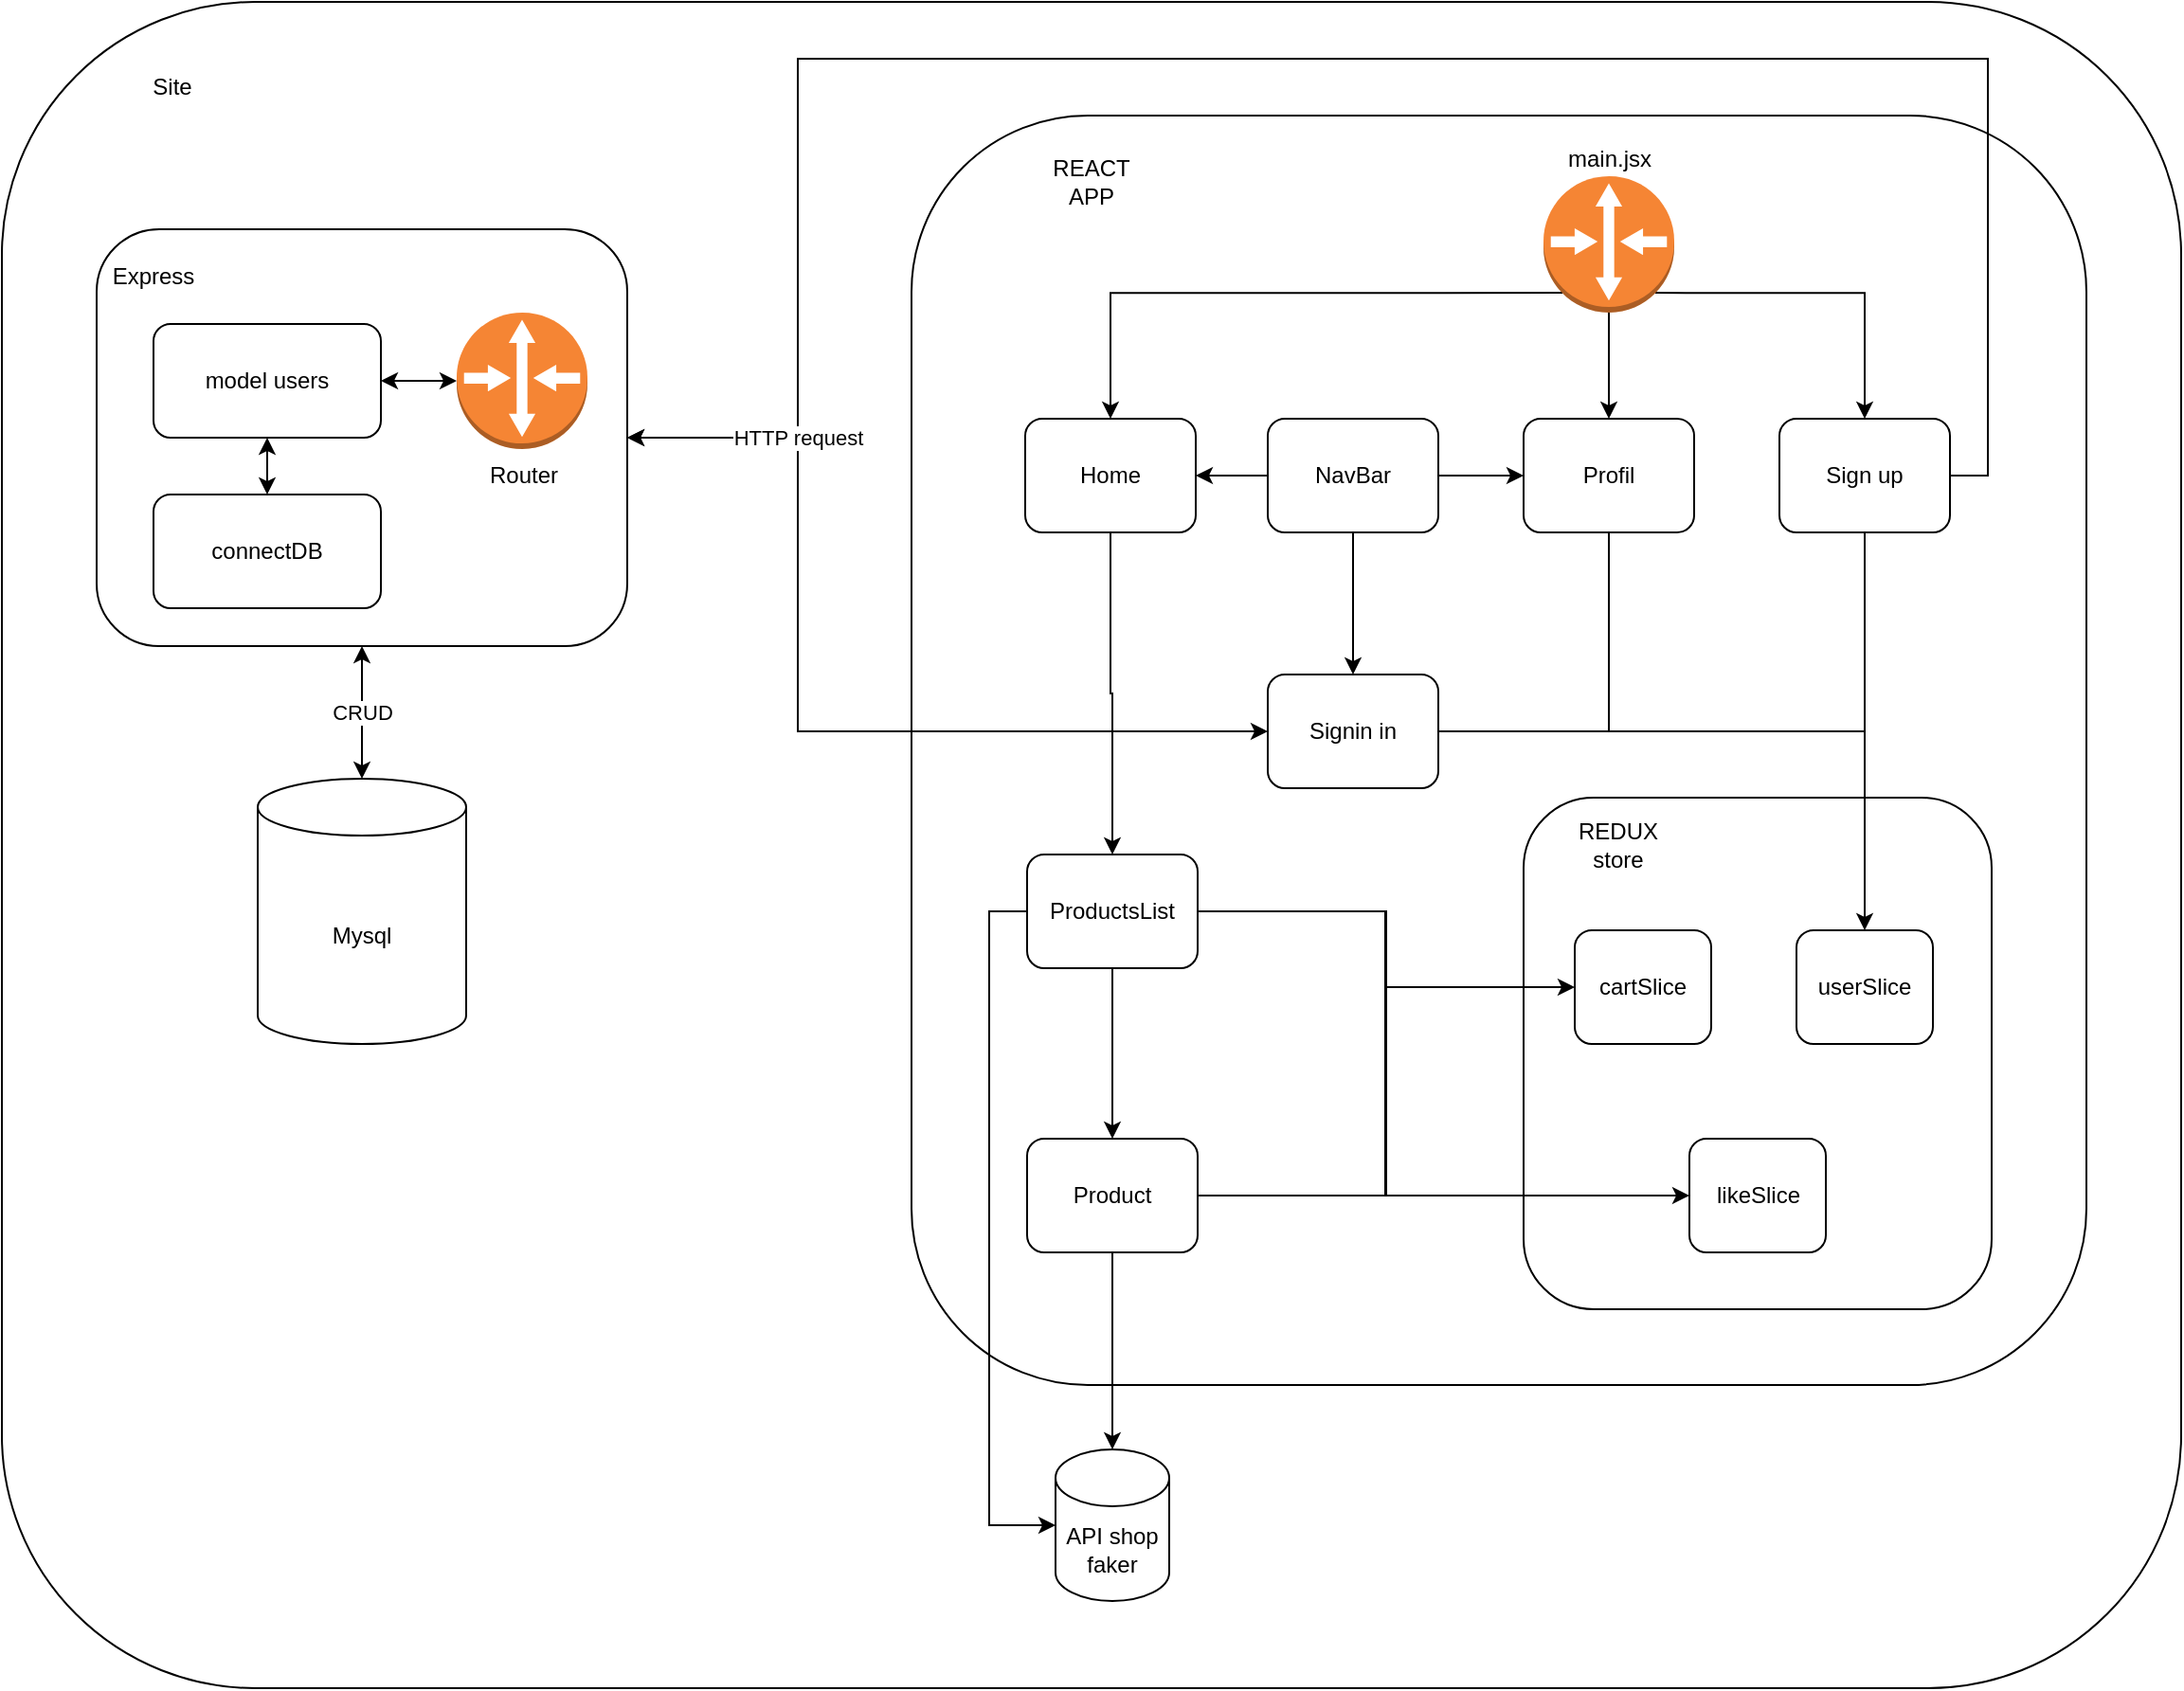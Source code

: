<mxfile version="21.3.8" type="github">
  <diagram name="Page-1" id="rBkqFmkrhK_6UYMwrNMh">
    <mxGraphModel dx="1235" dy="689" grid="1" gridSize="10" guides="1" tooltips="1" connect="1" arrows="1" fold="1" page="1" pageScale="1" pageWidth="827" pageHeight="1169" math="0" shadow="0">
      <root>
        <mxCell id="0" />
        <mxCell id="1" parent="0" />
        <mxCell id="R0rigEqZY1INnh8hitL0-1" value="" style="rounded=1;whiteSpace=wrap;html=1;" vertex="1" parent="1">
          <mxGeometry x="40" y="40" width="1150" height="890" as="geometry" />
        </mxCell>
        <mxCell id="R0rigEqZY1INnh8hitL0-2" value="Site" style="text;html=1;strokeColor=none;fillColor=none;align=center;verticalAlign=middle;whiteSpace=wrap;rounded=0;" vertex="1" parent="1">
          <mxGeometry x="100" y="70" width="60" height="30" as="geometry" />
        </mxCell>
        <mxCell id="R0rigEqZY1INnh8hitL0-5" value="" style="rounded=1;whiteSpace=wrap;html=1;" vertex="1" parent="1">
          <mxGeometry x="520" y="100" width="620" height="670" as="geometry" />
        </mxCell>
        <mxCell id="R0rigEqZY1INnh8hitL0-6" value="Mysql" style="shape=cylinder3;whiteSpace=wrap;html=1;boundedLbl=1;backgroundOutline=1;size=15;" vertex="1" parent="1">
          <mxGeometry x="175" y="450" width="110" height="140" as="geometry" />
        </mxCell>
        <mxCell id="R0rigEqZY1INnh8hitL0-7" value="" style="rounded=1;whiteSpace=wrap;html=1;" vertex="1" parent="1">
          <mxGeometry x="90" y="160" width="280" height="220" as="geometry" />
        </mxCell>
        <mxCell id="R0rigEqZY1INnh8hitL0-8" value="REACT APP" style="text;html=1;strokeColor=none;fillColor=none;align=center;verticalAlign=middle;whiteSpace=wrap;rounded=0;" vertex="1" parent="1">
          <mxGeometry x="585" y="120" width="60" height="30" as="geometry" />
        </mxCell>
        <mxCell id="R0rigEqZY1INnh8hitL0-9" style="edgeStyle=orthogonalEdgeStyle;rounded=0;orthogonalLoop=1;jettySize=auto;html=1;exitX=0;exitY=0.5;exitDx=0;exitDy=0;exitPerimeter=0;entryX=1;entryY=0.5;entryDx=0;entryDy=0;startArrow=classic;startFill=1;" edge="1" parent="1" source="R0rigEqZY1INnh8hitL0-10" target="R0rigEqZY1INnh8hitL0-15">
          <mxGeometry relative="1" as="geometry" />
        </mxCell>
        <mxCell id="R0rigEqZY1INnh8hitL0-10" value="Router" style="outlineConnect=0;dashed=0;verticalLabelPosition=bottom;verticalAlign=top;align=center;html=1;shape=mxgraph.aws3.router;fillColor=#F58534;gradientColor=none;" vertex="1" parent="1">
          <mxGeometry x="280" y="204" width="69" height="72" as="geometry" />
        </mxCell>
        <mxCell id="R0rigEqZY1INnh8hitL0-11" value="Express" style="text;html=1;strokeColor=none;fillColor=none;align=center;verticalAlign=middle;whiteSpace=wrap;rounded=0;" vertex="1" parent="1">
          <mxGeometry x="90" y="170" width="60" height="30" as="geometry" />
        </mxCell>
        <mxCell id="R0rigEqZY1INnh8hitL0-12" value="CRUD" style="edgeStyle=orthogonalEdgeStyle;rounded=0;orthogonalLoop=1;jettySize=auto;html=1;entryX=0.5;entryY=0;entryDx=0;entryDy=0;entryPerimeter=0;startArrow=classic;startFill=1;exitX=0.5;exitY=1;exitDx=0;exitDy=0;" edge="1" parent="1" source="R0rigEqZY1INnh8hitL0-7" target="R0rigEqZY1INnh8hitL0-6">
          <mxGeometry relative="1" as="geometry">
            <mxPoint x="180" y="390" as="sourcePoint" />
          </mxGeometry>
        </mxCell>
        <mxCell id="R0rigEqZY1INnh8hitL0-13" style="edgeStyle=orthogonalEdgeStyle;rounded=0;orthogonalLoop=1;jettySize=auto;html=1;exitX=0.5;exitY=0;exitDx=0;exitDy=0;entryX=0.5;entryY=1;entryDx=0;entryDy=0;startArrow=classic;startFill=1;" edge="1" parent="1" source="R0rigEqZY1INnh8hitL0-14" target="R0rigEqZY1INnh8hitL0-15">
          <mxGeometry relative="1" as="geometry" />
        </mxCell>
        <mxCell id="R0rigEqZY1INnh8hitL0-14" value="connectDB" style="rounded=1;whiteSpace=wrap;html=1;" vertex="1" parent="1">
          <mxGeometry x="120" y="300" width="120" height="60" as="geometry" />
        </mxCell>
        <mxCell id="R0rigEqZY1INnh8hitL0-15" value="model users" style="rounded=1;whiteSpace=wrap;html=1;" vertex="1" parent="1">
          <mxGeometry x="120" y="210" width="120" height="60" as="geometry" />
        </mxCell>
        <mxCell id="R0rigEqZY1INnh8hitL0-16" style="edgeStyle=orthogonalEdgeStyle;rounded=0;orthogonalLoop=1;jettySize=auto;html=1;exitX=0.145;exitY=0.855;exitDx=0;exitDy=0;exitPerimeter=0;entryX=0.5;entryY=0;entryDx=0;entryDy=0;" edge="1" parent="1" source="R0rigEqZY1INnh8hitL0-19" target="R0rigEqZY1INnh8hitL0-20">
          <mxGeometry relative="1" as="geometry" />
        </mxCell>
        <mxCell id="R0rigEqZY1INnh8hitL0-17" style="edgeStyle=orthogonalEdgeStyle;rounded=0;orthogonalLoop=1;jettySize=auto;html=1;exitX=0.5;exitY=1;exitDx=0;exitDy=0;exitPerimeter=0;entryX=0.5;entryY=0;entryDx=0;entryDy=0;" edge="1" parent="1" source="R0rigEqZY1INnh8hitL0-19" target="R0rigEqZY1INnh8hitL0-21">
          <mxGeometry relative="1" as="geometry" />
        </mxCell>
        <mxCell id="R0rigEqZY1INnh8hitL0-18" style="edgeStyle=orthogonalEdgeStyle;rounded=0;orthogonalLoop=1;jettySize=auto;html=1;exitX=0.855;exitY=0.855;exitDx=0;exitDy=0;exitPerimeter=0;" edge="1" parent="1" source="R0rigEqZY1INnh8hitL0-19" target="R0rigEqZY1INnh8hitL0-22">
          <mxGeometry relative="1" as="geometry" />
        </mxCell>
        <mxCell id="R0rigEqZY1INnh8hitL0-19" value="main.jsx" style="outlineConnect=0;dashed=0;verticalLabelPosition=top;verticalAlign=bottom;align=center;html=1;shape=mxgraph.aws3.router;fillColor=#F58534;gradientColor=none;labelPosition=center;" vertex="1" parent="1">
          <mxGeometry x="853.5" y="132" width="69" height="72" as="geometry" />
        </mxCell>
        <mxCell id="R0rigEqZY1INnh8hitL0-42" style="edgeStyle=orthogonalEdgeStyle;rounded=0;orthogonalLoop=1;jettySize=auto;html=1;exitX=0.5;exitY=1;exitDx=0;exitDy=0;entryX=0.5;entryY=0;entryDx=0;entryDy=0;" edge="1" parent="1" source="R0rigEqZY1INnh8hitL0-20" target="R0rigEqZY1INnh8hitL0-40">
          <mxGeometry relative="1" as="geometry" />
        </mxCell>
        <mxCell id="R0rigEqZY1INnh8hitL0-20" value="Home" style="rounded=1;whiteSpace=wrap;html=1;" vertex="1" parent="1">
          <mxGeometry x="580" y="260" width="90" height="60" as="geometry" />
        </mxCell>
        <mxCell id="R0rigEqZY1INnh8hitL0-49" style="edgeStyle=orthogonalEdgeStyle;rounded=0;orthogonalLoop=1;jettySize=auto;html=1;exitX=0.5;exitY=1;exitDx=0;exitDy=0;entryX=0.5;entryY=0;entryDx=0;entryDy=0;" edge="1" parent="1" source="R0rigEqZY1INnh8hitL0-21" target="R0rigEqZY1INnh8hitL0-37">
          <mxGeometry relative="1" as="geometry" />
        </mxCell>
        <mxCell id="R0rigEqZY1INnh8hitL0-21" value="Profil" style="rounded=1;whiteSpace=wrap;html=1;" vertex="1" parent="1">
          <mxGeometry x="843" y="260" width="90" height="60" as="geometry" />
        </mxCell>
        <mxCell id="R0rigEqZY1INnh8hitL0-56" style="edgeStyle=orthogonalEdgeStyle;rounded=0;orthogonalLoop=1;jettySize=auto;html=1;exitX=1;exitY=0.5;exitDx=0;exitDy=0;entryX=1;entryY=0.5;entryDx=0;entryDy=0;" edge="1" parent="1" source="R0rigEqZY1INnh8hitL0-22" target="R0rigEqZY1INnh8hitL0-7">
          <mxGeometry relative="1" as="geometry">
            <Array as="points">
              <mxPoint x="1088" y="290" />
              <mxPoint x="1088" y="70" />
              <mxPoint x="460" y="70" />
              <mxPoint x="460" y="270" />
            </Array>
          </mxGeometry>
        </mxCell>
        <mxCell id="R0rigEqZY1INnh8hitL0-22" value="Sign up" style="rounded=1;whiteSpace=wrap;html=1;" vertex="1" parent="1">
          <mxGeometry x="978" y="260" width="90" height="60" as="geometry" />
        </mxCell>
        <mxCell id="R0rigEqZY1INnh8hitL0-25" style="edgeStyle=orthogonalEdgeStyle;rounded=0;orthogonalLoop=1;jettySize=auto;html=1;exitX=0.5;exitY=1;exitDx=0;exitDy=0;entryX=0.5;entryY=0;entryDx=0;entryDy=0;" edge="1" parent="1" source="R0rigEqZY1INnh8hitL0-26" target="R0rigEqZY1INnh8hitL0-27">
          <mxGeometry relative="1" as="geometry" />
        </mxCell>
        <mxCell id="R0rigEqZY1INnh8hitL0-45" style="edgeStyle=orthogonalEdgeStyle;rounded=0;orthogonalLoop=1;jettySize=auto;html=1;exitX=0;exitY=0.5;exitDx=0;exitDy=0;" edge="1" parent="1" source="R0rigEqZY1INnh8hitL0-26" target="R0rigEqZY1INnh8hitL0-20">
          <mxGeometry relative="1" as="geometry" />
        </mxCell>
        <mxCell id="R0rigEqZY1INnh8hitL0-46" style="edgeStyle=orthogonalEdgeStyle;rounded=0;orthogonalLoop=1;jettySize=auto;html=1;exitX=1;exitY=0.5;exitDx=0;exitDy=0;entryX=0;entryY=0.5;entryDx=0;entryDy=0;" edge="1" parent="1" source="R0rigEqZY1INnh8hitL0-26" target="R0rigEqZY1INnh8hitL0-21">
          <mxGeometry relative="1" as="geometry" />
        </mxCell>
        <mxCell id="R0rigEqZY1INnh8hitL0-26" value="NavBar" style="rounded=1;whiteSpace=wrap;html=1;" vertex="1" parent="1">
          <mxGeometry x="708" y="260" width="90" height="60" as="geometry" />
        </mxCell>
        <mxCell id="R0rigEqZY1INnh8hitL0-50" style="edgeStyle=orthogonalEdgeStyle;rounded=0;orthogonalLoop=1;jettySize=auto;html=1;exitX=1;exitY=0.5;exitDx=0;exitDy=0;entryX=0.5;entryY=0;entryDx=0;entryDy=0;" edge="1" parent="1" source="R0rigEqZY1INnh8hitL0-27" target="R0rigEqZY1INnh8hitL0-37">
          <mxGeometry relative="1" as="geometry" />
        </mxCell>
        <mxCell id="R0rigEqZY1INnh8hitL0-27" value="Signin in" style="rounded=1;whiteSpace=wrap;html=1;" vertex="1" parent="1">
          <mxGeometry x="708" y="395" width="90" height="60" as="geometry" />
        </mxCell>
        <mxCell id="R0rigEqZY1INnh8hitL0-31" style="edgeStyle=orthogonalEdgeStyle;rounded=0;orthogonalLoop=1;jettySize=auto;html=1;exitX=0.5;exitY=1;exitDx=0;exitDy=0;entryX=0.5;entryY=0;entryDx=0;entryDy=0;entryPerimeter=0;" edge="1" parent="1" source="R0rigEqZY1INnh8hitL0-28" target="R0rigEqZY1INnh8hitL0-30">
          <mxGeometry relative="1" as="geometry" />
        </mxCell>
        <mxCell id="R0rigEqZY1INnh8hitL0-53" style="edgeStyle=orthogonalEdgeStyle;rounded=0;orthogonalLoop=1;jettySize=auto;html=1;exitX=1;exitY=0.5;exitDx=0;exitDy=0;entryX=0;entryY=0.5;entryDx=0;entryDy=0;" edge="1" parent="1" source="R0rigEqZY1INnh8hitL0-28" target="R0rigEqZY1INnh8hitL0-38">
          <mxGeometry relative="1" as="geometry" />
        </mxCell>
        <mxCell id="R0rigEqZY1INnh8hitL0-28" value="Product" style="rounded=1;whiteSpace=wrap;html=1;" vertex="1" parent="1">
          <mxGeometry x="581" y="640" width="90" height="60" as="geometry" />
        </mxCell>
        <mxCell id="R0rigEqZY1INnh8hitL0-30" value="API shop faker" style="shape=cylinder3;whiteSpace=wrap;html=1;boundedLbl=1;backgroundOutline=1;size=15;" vertex="1" parent="1">
          <mxGeometry x="596" y="804" width="60" height="80" as="geometry" />
        </mxCell>
        <mxCell id="R0rigEqZY1INnh8hitL0-35" value="" style="rounded=1;whiteSpace=wrap;html=1;" vertex="1" parent="1">
          <mxGeometry x="843" y="460" width="247" height="270" as="geometry" />
        </mxCell>
        <mxCell id="R0rigEqZY1INnh8hitL0-36" value="REDUX store" style="text;html=1;strokeColor=none;fillColor=none;align=center;verticalAlign=middle;whiteSpace=wrap;rounded=0;" vertex="1" parent="1">
          <mxGeometry x="862.5" y="470" width="60" height="30" as="geometry" />
        </mxCell>
        <mxCell id="R0rigEqZY1INnh8hitL0-37" value="userSlice" style="rounded=1;whiteSpace=wrap;html=1;" vertex="1" parent="1">
          <mxGeometry x="987" y="530" width="72" height="60" as="geometry" />
        </mxCell>
        <mxCell id="R0rigEqZY1INnh8hitL0-38" value="cartSlice" style="rounded=1;whiteSpace=wrap;html=1;" vertex="1" parent="1">
          <mxGeometry x="870" y="530" width="72" height="60" as="geometry" />
        </mxCell>
        <mxCell id="R0rigEqZY1INnh8hitL0-39" value="likeSlice" style="rounded=1;whiteSpace=wrap;html=1;" vertex="1" parent="1">
          <mxGeometry x="930.5" y="640" width="72" height="60" as="geometry" />
        </mxCell>
        <mxCell id="R0rigEqZY1INnh8hitL0-41" style="edgeStyle=orthogonalEdgeStyle;rounded=0;orthogonalLoop=1;jettySize=auto;html=1;exitX=0.5;exitY=1;exitDx=0;exitDy=0;entryX=0.5;entryY=0;entryDx=0;entryDy=0;" edge="1" parent="1" source="R0rigEqZY1INnh8hitL0-40" target="R0rigEqZY1INnh8hitL0-28">
          <mxGeometry relative="1" as="geometry" />
        </mxCell>
        <mxCell id="R0rigEqZY1INnh8hitL0-44" style="edgeStyle=orthogonalEdgeStyle;rounded=0;orthogonalLoop=1;jettySize=auto;html=1;exitX=0;exitY=0.5;exitDx=0;exitDy=0;entryX=0;entryY=0.5;entryDx=0;entryDy=0;entryPerimeter=0;" edge="1" parent="1" source="R0rigEqZY1INnh8hitL0-40" target="R0rigEqZY1INnh8hitL0-30">
          <mxGeometry relative="1" as="geometry" />
        </mxCell>
        <mxCell id="R0rigEqZY1INnh8hitL0-51" style="edgeStyle=orthogonalEdgeStyle;rounded=0;orthogonalLoop=1;jettySize=auto;html=1;exitX=1;exitY=0.5;exitDx=0;exitDy=0;entryX=0;entryY=0.5;entryDx=0;entryDy=0;" edge="1" parent="1" source="R0rigEqZY1INnh8hitL0-40" target="R0rigEqZY1INnh8hitL0-38">
          <mxGeometry relative="1" as="geometry" />
        </mxCell>
        <mxCell id="R0rigEqZY1INnh8hitL0-54" style="edgeStyle=orthogonalEdgeStyle;rounded=0;orthogonalLoop=1;jettySize=auto;html=1;exitX=1;exitY=0.5;exitDx=0;exitDy=0;entryX=0;entryY=0.5;entryDx=0;entryDy=0;" edge="1" parent="1" source="R0rigEqZY1INnh8hitL0-40" target="R0rigEqZY1INnh8hitL0-39">
          <mxGeometry relative="1" as="geometry">
            <Array as="points">
              <mxPoint x="770" y="520" />
              <mxPoint x="770" y="670" />
            </Array>
          </mxGeometry>
        </mxCell>
        <mxCell id="R0rigEqZY1INnh8hitL0-40" value="ProductsList" style="rounded=1;whiteSpace=wrap;html=1;" vertex="1" parent="1">
          <mxGeometry x="581" y="490" width="90" height="60" as="geometry" />
        </mxCell>
        <mxCell id="R0rigEqZY1INnh8hitL0-48" style="edgeStyle=orthogonalEdgeStyle;rounded=0;orthogonalLoop=1;jettySize=auto;html=1;exitX=0.5;exitY=1;exitDx=0;exitDy=0;" edge="1" parent="1" source="R0rigEqZY1INnh8hitL0-22" target="R0rigEqZY1INnh8hitL0-37">
          <mxGeometry relative="1" as="geometry" />
        </mxCell>
        <mxCell id="R0rigEqZY1INnh8hitL0-3" style="edgeStyle=orthogonalEdgeStyle;rounded=0;orthogonalLoop=1;jettySize=auto;html=1;exitX=0;exitY=0.5;exitDx=0;exitDy=0;entryX=1;entryY=0.5;entryDx=0;entryDy=0;startArrow=classic;startFill=1;" edge="1" parent="1" source="R0rigEqZY1INnh8hitL0-27" target="R0rigEqZY1INnh8hitL0-7">
          <mxGeometry relative="1" as="geometry">
            <Array as="points">
              <mxPoint x="460" y="425" />
              <mxPoint x="460" y="270" />
            </Array>
          </mxGeometry>
        </mxCell>
        <mxCell id="R0rigEqZY1INnh8hitL0-4" value="HTTP request" style="edgeLabel;html=1;align=center;verticalAlign=middle;resizable=0;points=[];" vertex="1" connectable="0" parent="R0rigEqZY1INnh8hitL0-3">
          <mxGeometry x="0.157" y="-2" relative="1" as="geometry">
            <mxPoint x="-2" y="-118" as="offset" />
          </mxGeometry>
        </mxCell>
      </root>
    </mxGraphModel>
  </diagram>
</mxfile>
